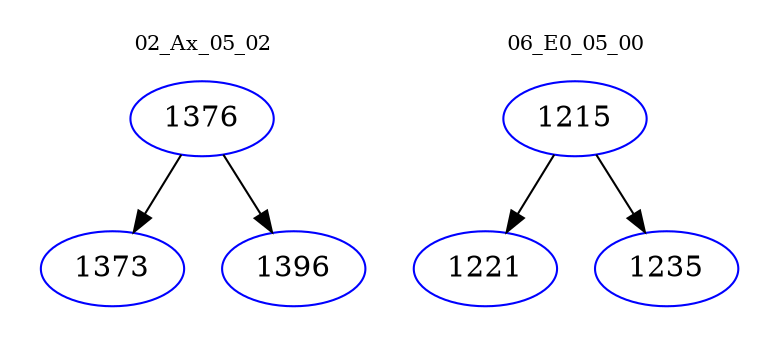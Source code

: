 digraph{
subgraph cluster_0 {
color = white
label = "02_Ax_05_02";
fontsize=10;
T0_1376 [label="1376", color="blue"]
T0_1376 -> T0_1373 [color="black"]
T0_1373 [label="1373", color="blue"]
T0_1376 -> T0_1396 [color="black"]
T0_1396 [label="1396", color="blue"]
}
subgraph cluster_1 {
color = white
label = "06_E0_05_00";
fontsize=10;
T1_1215 [label="1215", color="blue"]
T1_1215 -> T1_1221 [color="black"]
T1_1221 [label="1221", color="blue"]
T1_1215 -> T1_1235 [color="black"]
T1_1235 [label="1235", color="blue"]
}
}
